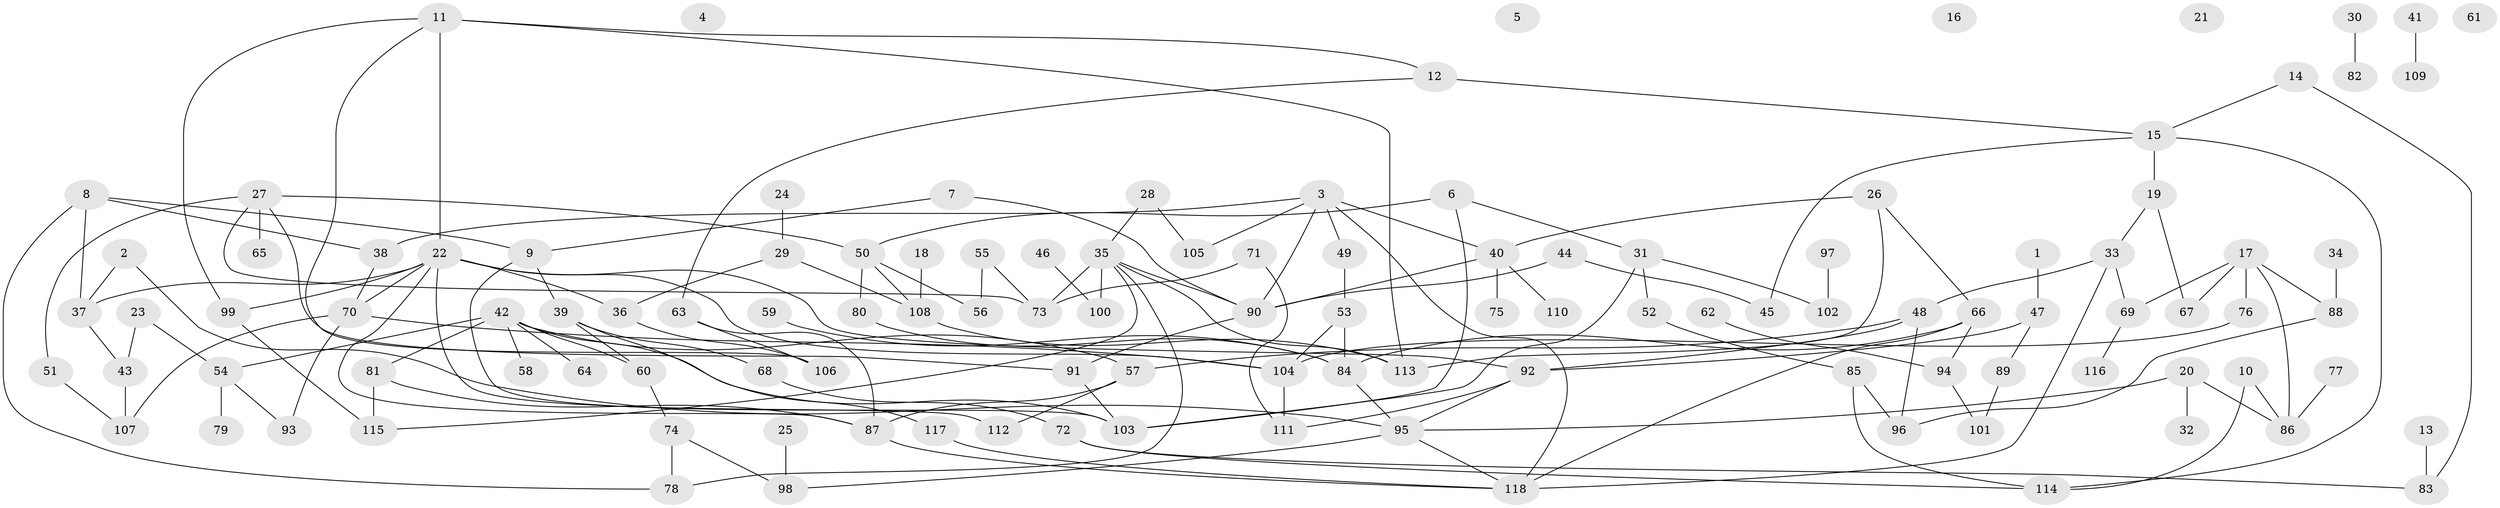 // coarse degree distribution, {8: 0.038461538461538464, 15: 0.019230769230769232, 4: 0.09615384615384616, 5: 0.11538461538461539, 11: 0.019230769230769232, 2: 0.28846153846153844, 6: 0.11538461538461539, 7: 0.038461538461538464, 3: 0.11538461538461539, 1: 0.15384615384615385}
// Generated by graph-tools (version 1.1) at 2025/48/03/04/25 22:48:01]
// undirected, 118 vertices, 166 edges
graph export_dot {
  node [color=gray90,style=filled];
  1;
  2;
  3;
  4;
  5;
  6;
  7;
  8;
  9;
  10;
  11;
  12;
  13;
  14;
  15;
  16;
  17;
  18;
  19;
  20;
  21;
  22;
  23;
  24;
  25;
  26;
  27;
  28;
  29;
  30;
  31;
  32;
  33;
  34;
  35;
  36;
  37;
  38;
  39;
  40;
  41;
  42;
  43;
  44;
  45;
  46;
  47;
  48;
  49;
  50;
  51;
  52;
  53;
  54;
  55;
  56;
  57;
  58;
  59;
  60;
  61;
  62;
  63;
  64;
  65;
  66;
  67;
  68;
  69;
  70;
  71;
  72;
  73;
  74;
  75;
  76;
  77;
  78;
  79;
  80;
  81;
  82;
  83;
  84;
  85;
  86;
  87;
  88;
  89;
  90;
  91;
  92;
  93;
  94;
  95;
  96;
  97;
  98;
  99;
  100;
  101;
  102;
  103;
  104;
  105;
  106;
  107;
  108;
  109;
  110;
  111;
  112;
  113;
  114;
  115;
  116;
  117;
  118;
  1 -- 47;
  2 -- 37;
  2 -- 95;
  3 -- 38;
  3 -- 40;
  3 -- 49;
  3 -- 90;
  3 -- 105;
  3 -- 118;
  6 -- 31;
  6 -- 50;
  6 -- 103;
  7 -- 9;
  7 -- 90;
  8 -- 9;
  8 -- 37;
  8 -- 38;
  8 -- 78;
  9 -- 39;
  9 -- 103;
  10 -- 86;
  10 -- 114;
  11 -- 12;
  11 -- 22;
  11 -- 99;
  11 -- 106;
  11 -- 113;
  12 -- 15;
  12 -- 63;
  13 -- 83;
  14 -- 15;
  14 -- 83;
  15 -- 19;
  15 -- 45;
  15 -- 114;
  17 -- 67;
  17 -- 69;
  17 -- 76;
  17 -- 86;
  17 -- 88;
  18 -- 108;
  19 -- 33;
  19 -- 67;
  20 -- 32;
  20 -- 86;
  20 -- 95;
  22 -- 36;
  22 -- 37;
  22 -- 70;
  22 -- 87;
  22 -- 92;
  22 -- 99;
  22 -- 104;
  22 -- 112;
  23 -- 43;
  23 -- 54;
  24 -- 29;
  25 -- 98;
  26 -- 40;
  26 -- 66;
  26 -- 113;
  27 -- 50;
  27 -- 51;
  27 -- 65;
  27 -- 73;
  27 -- 91;
  28 -- 35;
  28 -- 105;
  29 -- 36;
  29 -- 108;
  30 -- 82;
  31 -- 52;
  31 -- 102;
  31 -- 103;
  33 -- 48;
  33 -- 69;
  33 -- 118;
  34 -- 88;
  35 -- 73;
  35 -- 78;
  35 -- 90;
  35 -- 100;
  35 -- 113;
  35 -- 115;
  36 -- 106;
  37 -- 43;
  38 -- 70;
  39 -- 60;
  39 -- 68;
  39 -- 117;
  40 -- 75;
  40 -- 90;
  40 -- 110;
  41 -- 109;
  42 -- 54;
  42 -- 57;
  42 -- 58;
  42 -- 60;
  42 -- 64;
  42 -- 81;
  42 -- 103;
  43 -- 107;
  44 -- 45;
  44 -- 90;
  46 -- 100;
  47 -- 89;
  47 -- 92;
  48 -- 57;
  48 -- 92;
  48 -- 96;
  49 -- 53;
  50 -- 56;
  50 -- 80;
  50 -- 108;
  51 -- 107;
  52 -- 85;
  53 -- 84;
  53 -- 104;
  54 -- 79;
  54 -- 93;
  55 -- 56;
  55 -- 73;
  57 -- 87;
  57 -- 112;
  59 -- 84;
  60 -- 74;
  62 -- 94;
  63 -- 87;
  63 -- 106;
  66 -- 84;
  66 -- 94;
  66 -- 118;
  68 -- 72;
  69 -- 116;
  70 -- 93;
  70 -- 104;
  70 -- 107;
  71 -- 73;
  71 -- 111;
  72 -- 83;
  72 -- 114;
  74 -- 78;
  74 -- 98;
  76 -- 104;
  77 -- 86;
  80 -- 84;
  81 -- 87;
  81 -- 115;
  84 -- 95;
  85 -- 96;
  85 -- 114;
  87 -- 118;
  88 -- 96;
  89 -- 101;
  90 -- 91;
  91 -- 103;
  92 -- 95;
  92 -- 111;
  94 -- 101;
  95 -- 98;
  95 -- 118;
  97 -- 102;
  99 -- 115;
  104 -- 111;
  108 -- 113;
  117 -- 118;
}
